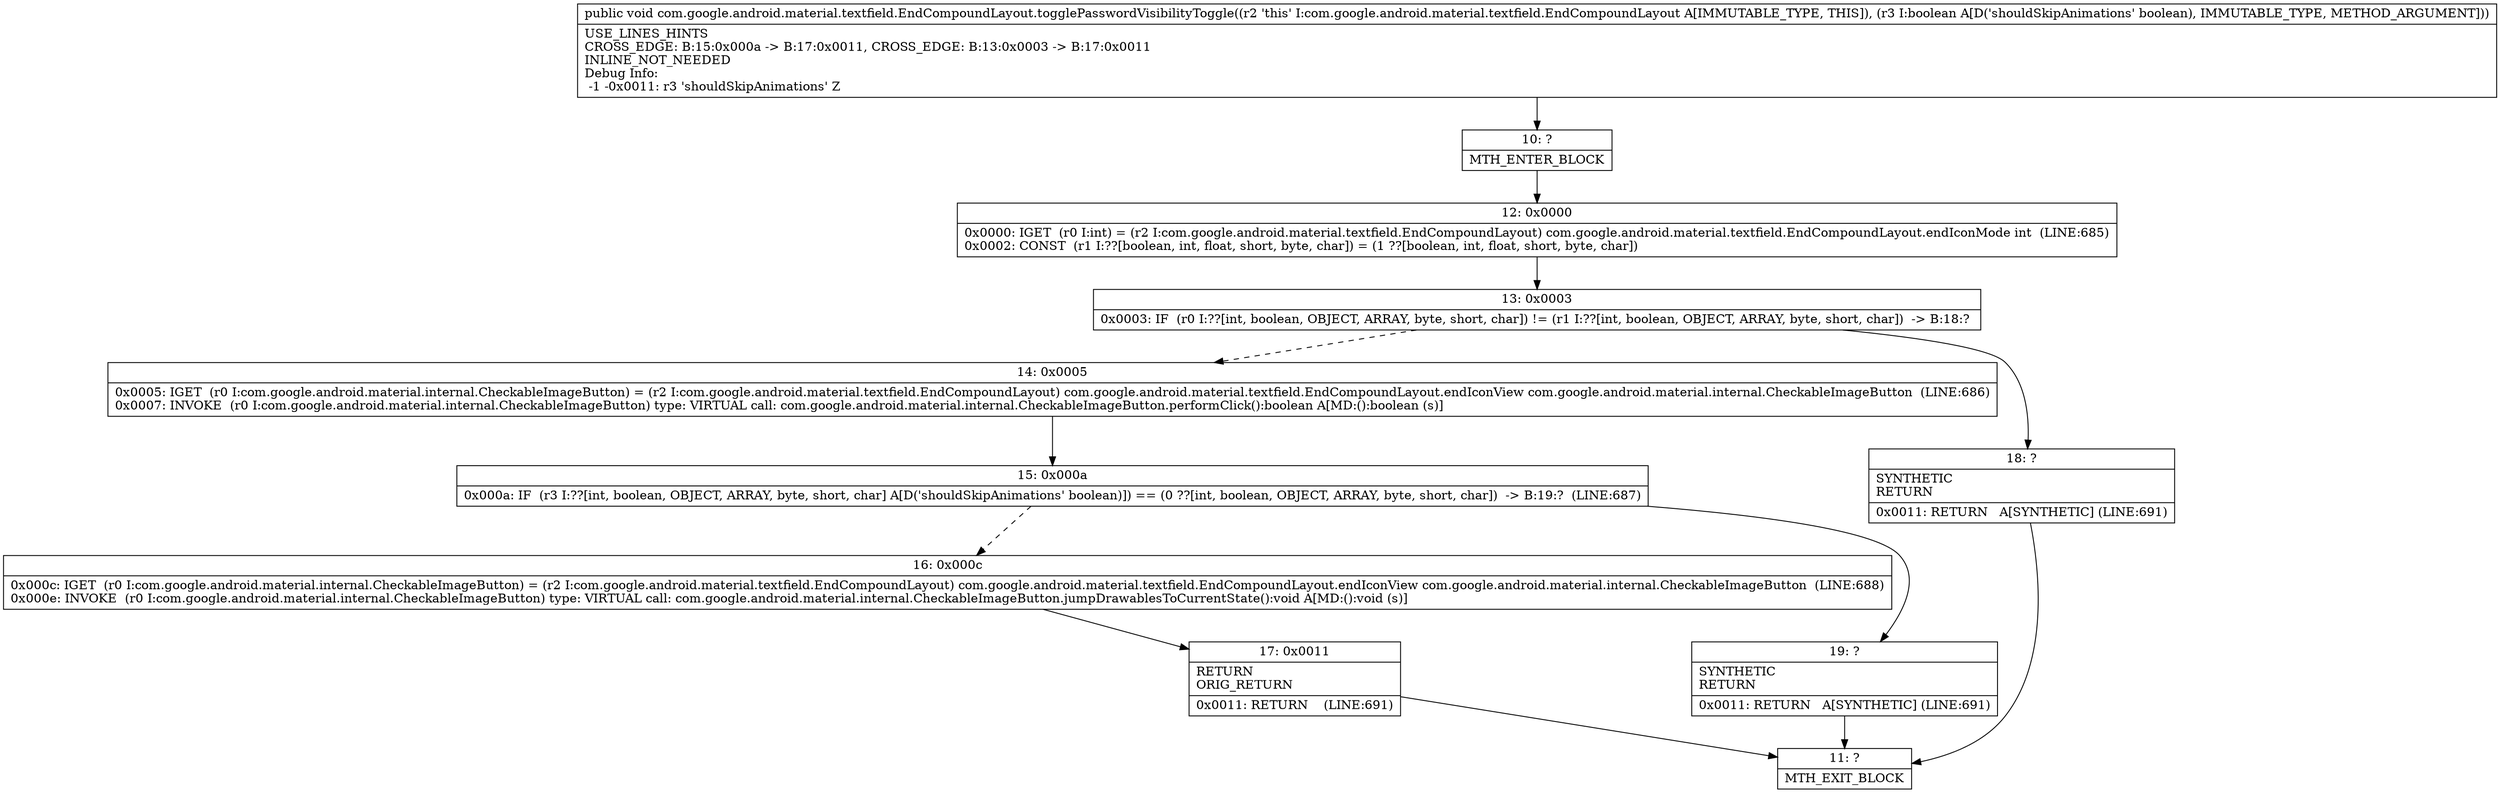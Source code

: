 digraph "CFG forcom.google.android.material.textfield.EndCompoundLayout.togglePasswordVisibilityToggle(Z)V" {
Node_10 [shape=record,label="{10\:\ ?|MTH_ENTER_BLOCK\l}"];
Node_12 [shape=record,label="{12\:\ 0x0000|0x0000: IGET  (r0 I:int) = (r2 I:com.google.android.material.textfield.EndCompoundLayout) com.google.android.material.textfield.EndCompoundLayout.endIconMode int  (LINE:685)\l0x0002: CONST  (r1 I:??[boolean, int, float, short, byte, char]) = (1 ??[boolean, int, float, short, byte, char]) \l}"];
Node_13 [shape=record,label="{13\:\ 0x0003|0x0003: IF  (r0 I:??[int, boolean, OBJECT, ARRAY, byte, short, char]) != (r1 I:??[int, boolean, OBJECT, ARRAY, byte, short, char])  \-\> B:18:? \l}"];
Node_14 [shape=record,label="{14\:\ 0x0005|0x0005: IGET  (r0 I:com.google.android.material.internal.CheckableImageButton) = (r2 I:com.google.android.material.textfield.EndCompoundLayout) com.google.android.material.textfield.EndCompoundLayout.endIconView com.google.android.material.internal.CheckableImageButton  (LINE:686)\l0x0007: INVOKE  (r0 I:com.google.android.material.internal.CheckableImageButton) type: VIRTUAL call: com.google.android.material.internal.CheckableImageButton.performClick():boolean A[MD:():boolean (s)]\l}"];
Node_15 [shape=record,label="{15\:\ 0x000a|0x000a: IF  (r3 I:??[int, boolean, OBJECT, ARRAY, byte, short, char] A[D('shouldSkipAnimations' boolean)]) == (0 ??[int, boolean, OBJECT, ARRAY, byte, short, char])  \-\> B:19:?  (LINE:687)\l}"];
Node_16 [shape=record,label="{16\:\ 0x000c|0x000c: IGET  (r0 I:com.google.android.material.internal.CheckableImageButton) = (r2 I:com.google.android.material.textfield.EndCompoundLayout) com.google.android.material.textfield.EndCompoundLayout.endIconView com.google.android.material.internal.CheckableImageButton  (LINE:688)\l0x000e: INVOKE  (r0 I:com.google.android.material.internal.CheckableImageButton) type: VIRTUAL call: com.google.android.material.internal.CheckableImageButton.jumpDrawablesToCurrentState():void A[MD:():void (s)]\l}"];
Node_17 [shape=record,label="{17\:\ 0x0011|RETURN\lORIG_RETURN\l|0x0011: RETURN    (LINE:691)\l}"];
Node_11 [shape=record,label="{11\:\ ?|MTH_EXIT_BLOCK\l}"];
Node_19 [shape=record,label="{19\:\ ?|SYNTHETIC\lRETURN\l|0x0011: RETURN   A[SYNTHETIC] (LINE:691)\l}"];
Node_18 [shape=record,label="{18\:\ ?|SYNTHETIC\lRETURN\l|0x0011: RETURN   A[SYNTHETIC] (LINE:691)\l}"];
MethodNode[shape=record,label="{public void com.google.android.material.textfield.EndCompoundLayout.togglePasswordVisibilityToggle((r2 'this' I:com.google.android.material.textfield.EndCompoundLayout A[IMMUTABLE_TYPE, THIS]), (r3 I:boolean A[D('shouldSkipAnimations' boolean), IMMUTABLE_TYPE, METHOD_ARGUMENT]))  | USE_LINES_HINTS\lCROSS_EDGE: B:15:0x000a \-\> B:17:0x0011, CROSS_EDGE: B:13:0x0003 \-\> B:17:0x0011\lINLINE_NOT_NEEDED\lDebug Info:\l  \-1 \-0x0011: r3 'shouldSkipAnimations' Z\l}"];
MethodNode -> Node_10;Node_10 -> Node_12;
Node_12 -> Node_13;
Node_13 -> Node_14[style=dashed];
Node_13 -> Node_18;
Node_14 -> Node_15;
Node_15 -> Node_16[style=dashed];
Node_15 -> Node_19;
Node_16 -> Node_17;
Node_17 -> Node_11;
Node_19 -> Node_11;
Node_18 -> Node_11;
}


